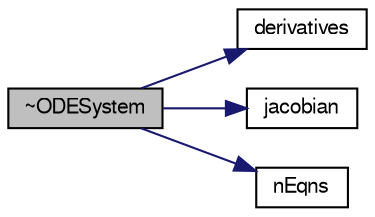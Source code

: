 digraph "~ODESystem"
{
  bgcolor="transparent";
  edge [fontname="FreeSans",fontsize="10",labelfontname="FreeSans",labelfontsize="10"];
  node [fontname="FreeSans",fontsize="10",shape=record];
  rankdir="LR";
  Node2 [label="~ODESystem",height=0.2,width=0.4,color="black", fillcolor="grey75", style="filled", fontcolor="black"];
  Node2 -> Node3 [color="midnightblue",fontsize="10",style="solid",fontname="FreeSans"];
  Node3 [label="derivatives",height=0.2,width=0.4,color="black",URL="$a25606.html#ace3a2c5d7e8dfc90926fb5d1ae2e6786",tooltip="Calculate the derivatives in dydx. "];
  Node2 -> Node4 [color="midnightblue",fontsize="10",style="solid",fontname="FreeSans"];
  Node4 [label="jacobian",height=0.2,width=0.4,color="black",URL="$a25606.html#a2ac73d58c3f008beaafc51f4684ed4d2",tooltip="Calculate the Jacobian of the system. "];
  Node2 -> Node5 [color="midnightblue",fontsize="10",style="solid",fontname="FreeSans"];
  Node5 [label="nEqns",height=0.2,width=0.4,color="black",URL="$a25606.html#ad222c0b30411db6db0ad341c8bc238ee",tooltip="Return the number of equations in the system. "];
}
